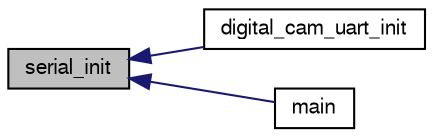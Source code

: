 digraph "serial_init"
{
  edge [fontname="FreeSans",fontsize="10",labelfontname="FreeSans",labelfontsize="10"];
  node [fontname="FreeSans",fontsize="10",shape=record];
  rankdir="LR";
  Node1 [label="serial_init",height=0.2,width=0.4,color="black", fillcolor="grey75", style="filled", fontcolor="black"];
  Node1 -> Node2 [dir="back",color="midnightblue",fontsize="10",style="solid",fontname="FreeSans"];
  Node2 [label="digital_cam_uart_init",height=0.2,width=0.4,color="black", fillcolor="white", style="filled",URL="$uart__cam__ctrl_8h.html#aa6c9f2a91885c106bb8fd41e49afeada"];
  Node1 -> Node3 [dir="back",color="midnightblue",fontsize="10",style="solid",fontname="FreeSans"];
  Node3 [label="main",height=0.2,width=0.4,color="black", fillcolor="white", style="filled",URL="$catia_8c.html#a0ddf1224851353fc92bfbff6f499fa97"];
}
